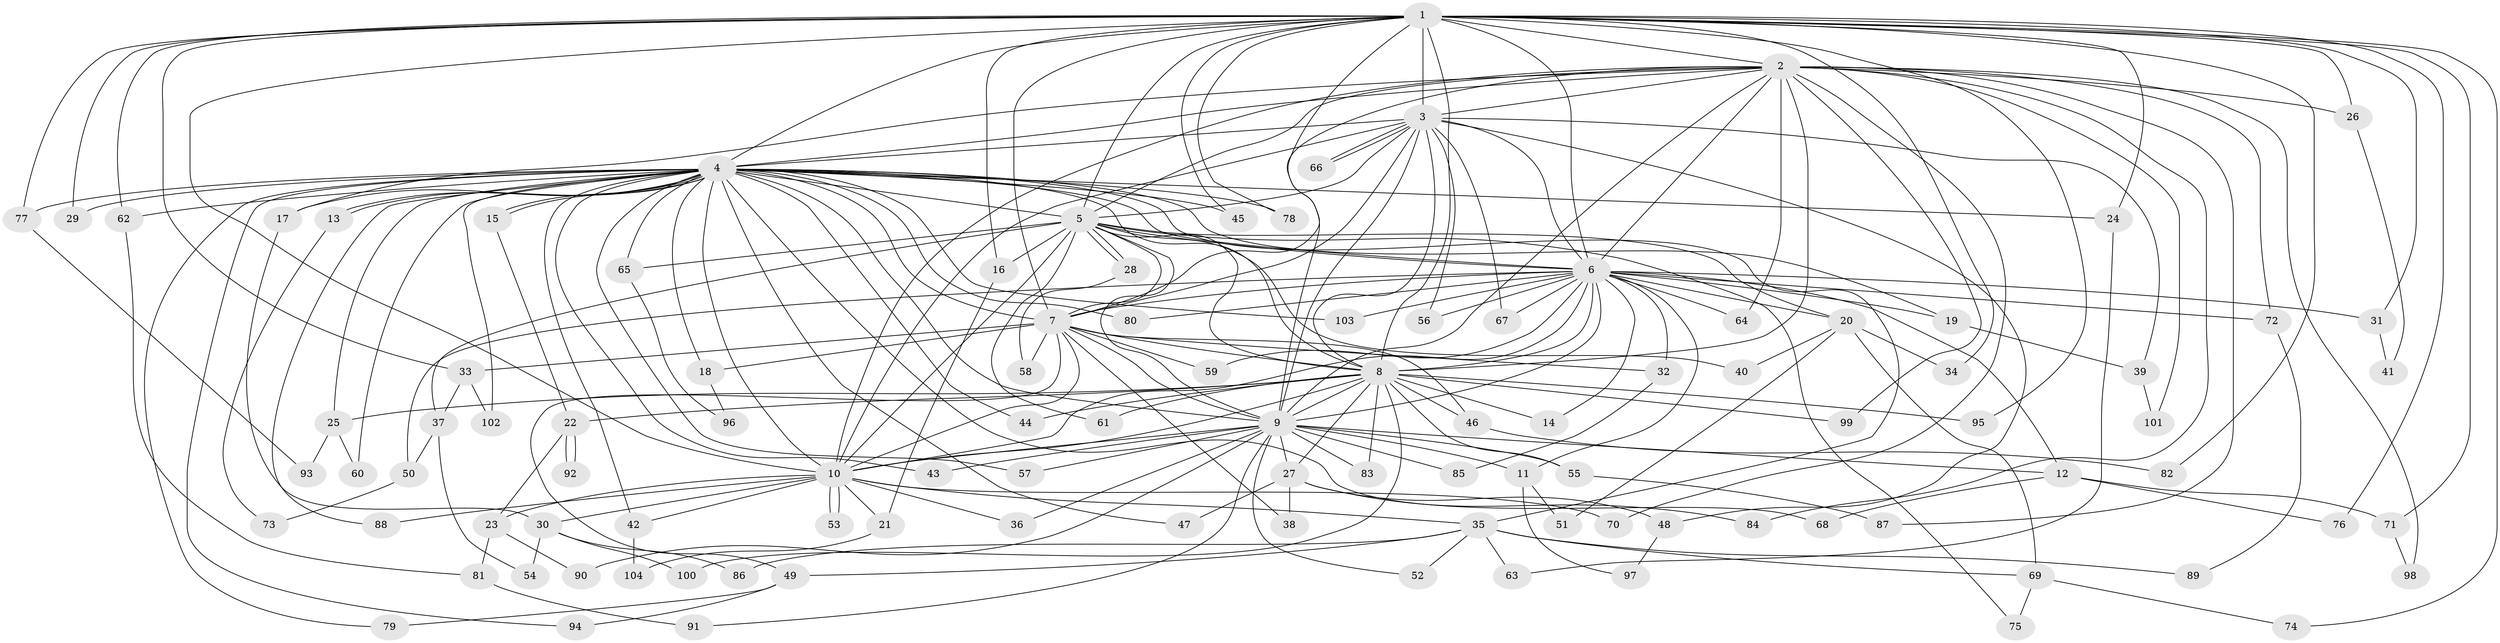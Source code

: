 // Generated by graph-tools (version 1.1) at 2025/49/03/09/25 03:49:38]
// undirected, 104 vertices, 233 edges
graph export_dot {
graph [start="1"]
  node [color=gray90,style=filled];
  1;
  2;
  3;
  4;
  5;
  6;
  7;
  8;
  9;
  10;
  11;
  12;
  13;
  14;
  15;
  16;
  17;
  18;
  19;
  20;
  21;
  22;
  23;
  24;
  25;
  26;
  27;
  28;
  29;
  30;
  31;
  32;
  33;
  34;
  35;
  36;
  37;
  38;
  39;
  40;
  41;
  42;
  43;
  44;
  45;
  46;
  47;
  48;
  49;
  50;
  51;
  52;
  53;
  54;
  55;
  56;
  57;
  58;
  59;
  60;
  61;
  62;
  63;
  64;
  65;
  66;
  67;
  68;
  69;
  70;
  71;
  72;
  73;
  74;
  75;
  76;
  77;
  78;
  79;
  80;
  81;
  82;
  83;
  84;
  85;
  86;
  87;
  88;
  89;
  90;
  91;
  92;
  93;
  94;
  95;
  96;
  97;
  98;
  99;
  100;
  101;
  102;
  103;
  104;
  1 -- 2;
  1 -- 3;
  1 -- 4;
  1 -- 5;
  1 -- 6;
  1 -- 7;
  1 -- 8;
  1 -- 9;
  1 -- 10;
  1 -- 16;
  1 -- 24;
  1 -- 26;
  1 -- 29;
  1 -- 31;
  1 -- 33;
  1 -- 34;
  1 -- 45;
  1 -- 62;
  1 -- 71;
  1 -- 74;
  1 -- 76;
  1 -- 77;
  1 -- 78;
  1 -- 82;
  1 -- 95;
  2 -- 3;
  2 -- 4;
  2 -- 5;
  2 -- 6;
  2 -- 7;
  2 -- 8;
  2 -- 9;
  2 -- 10;
  2 -- 17;
  2 -- 26;
  2 -- 64;
  2 -- 70;
  2 -- 72;
  2 -- 84;
  2 -- 87;
  2 -- 98;
  2 -- 99;
  2 -- 101;
  3 -- 4;
  3 -- 5;
  3 -- 6;
  3 -- 7;
  3 -- 8;
  3 -- 9;
  3 -- 10;
  3 -- 39;
  3 -- 48;
  3 -- 56;
  3 -- 66;
  3 -- 66;
  3 -- 67;
  4 -- 5;
  4 -- 6;
  4 -- 7;
  4 -- 8;
  4 -- 9;
  4 -- 10;
  4 -- 13;
  4 -- 13;
  4 -- 15;
  4 -- 15;
  4 -- 17;
  4 -- 18;
  4 -- 19;
  4 -- 24;
  4 -- 25;
  4 -- 29;
  4 -- 35;
  4 -- 42;
  4 -- 43;
  4 -- 44;
  4 -- 45;
  4 -- 47;
  4 -- 57;
  4 -- 60;
  4 -- 62;
  4 -- 65;
  4 -- 68;
  4 -- 77;
  4 -- 78;
  4 -- 79;
  4 -- 80;
  4 -- 88;
  4 -- 94;
  4 -- 102;
  4 -- 103;
  5 -- 6;
  5 -- 7;
  5 -- 8;
  5 -- 9;
  5 -- 10;
  5 -- 16;
  5 -- 20;
  5 -- 28;
  5 -- 28;
  5 -- 37;
  5 -- 40;
  5 -- 61;
  5 -- 65;
  5 -- 75;
  6 -- 7;
  6 -- 8;
  6 -- 9;
  6 -- 10;
  6 -- 11;
  6 -- 12;
  6 -- 14;
  6 -- 19;
  6 -- 20;
  6 -- 31;
  6 -- 32;
  6 -- 50;
  6 -- 56;
  6 -- 59;
  6 -- 64;
  6 -- 67;
  6 -- 72;
  6 -- 80;
  6 -- 103;
  7 -- 8;
  7 -- 9;
  7 -- 10;
  7 -- 18;
  7 -- 32;
  7 -- 33;
  7 -- 38;
  7 -- 46;
  7 -- 49;
  7 -- 58;
  7 -- 59;
  8 -- 9;
  8 -- 10;
  8 -- 14;
  8 -- 22;
  8 -- 25;
  8 -- 27;
  8 -- 44;
  8 -- 46;
  8 -- 55;
  8 -- 61;
  8 -- 83;
  8 -- 95;
  8 -- 99;
  8 -- 100;
  9 -- 10;
  9 -- 11;
  9 -- 12;
  9 -- 27;
  9 -- 36;
  9 -- 43;
  9 -- 52;
  9 -- 55;
  9 -- 57;
  9 -- 83;
  9 -- 85;
  9 -- 90;
  9 -- 91;
  10 -- 21;
  10 -- 23;
  10 -- 30;
  10 -- 35;
  10 -- 36;
  10 -- 42;
  10 -- 53;
  10 -- 53;
  10 -- 70;
  10 -- 88;
  11 -- 51;
  11 -- 97;
  12 -- 68;
  12 -- 71;
  12 -- 76;
  13 -- 73;
  15 -- 22;
  16 -- 21;
  17 -- 30;
  18 -- 96;
  19 -- 39;
  20 -- 34;
  20 -- 40;
  20 -- 51;
  20 -- 69;
  21 -- 104;
  22 -- 23;
  22 -- 92;
  22 -- 92;
  23 -- 81;
  23 -- 90;
  24 -- 63;
  25 -- 60;
  25 -- 93;
  26 -- 41;
  27 -- 38;
  27 -- 47;
  27 -- 48;
  27 -- 84;
  28 -- 58;
  30 -- 54;
  30 -- 86;
  30 -- 100;
  31 -- 41;
  32 -- 85;
  33 -- 37;
  33 -- 102;
  35 -- 49;
  35 -- 52;
  35 -- 63;
  35 -- 69;
  35 -- 86;
  35 -- 89;
  37 -- 50;
  37 -- 54;
  39 -- 101;
  42 -- 104;
  46 -- 82;
  48 -- 97;
  49 -- 79;
  49 -- 94;
  50 -- 73;
  55 -- 87;
  62 -- 81;
  65 -- 96;
  69 -- 74;
  69 -- 75;
  71 -- 98;
  72 -- 89;
  77 -- 93;
  81 -- 91;
}
